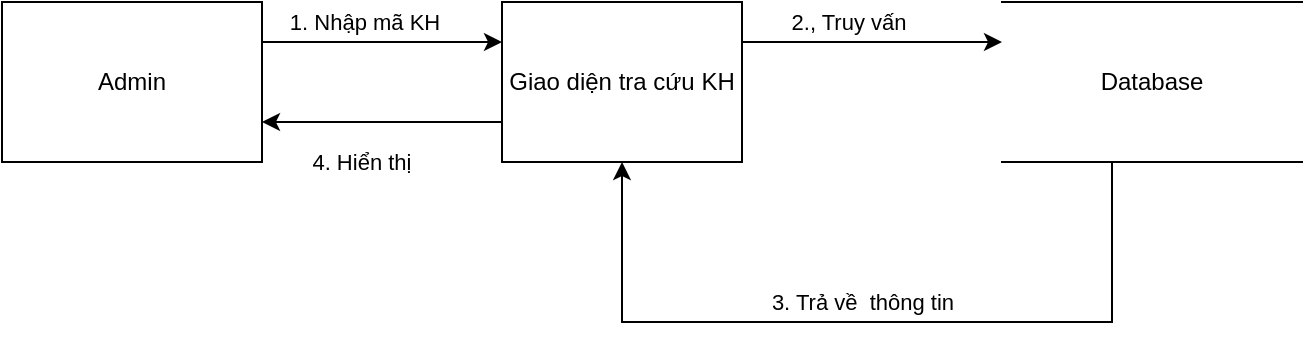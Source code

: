 <mxfile version="26.2.14">
  <diagram name="Trang-1" id="MLgRRhb_EF8QpCts7SG4">
    <mxGraphModel dx="731" dy="801" grid="1" gridSize="10" guides="1" tooltips="1" connect="1" arrows="1" fold="1" page="1" pageScale="1" pageWidth="827" pageHeight="1169" math="0" shadow="0">
      <root>
        <mxCell id="0" />
        <mxCell id="1" parent="0" />
        <mxCell id="kLB1T0ONuCgOTeSux00g-6" style="edgeStyle=orthogonalEdgeStyle;rounded=0;orthogonalLoop=1;jettySize=auto;html=1;exitX=1;exitY=0.25;exitDx=0;exitDy=0;entryX=0;entryY=0.25;entryDx=0;entryDy=0;" edge="1" parent="1" source="kLB1T0ONuCgOTeSux00g-1" target="kLB1T0ONuCgOTeSux00g-3">
          <mxGeometry relative="1" as="geometry" />
        </mxCell>
        <mxCell id="kLB1T0ONuCgOTeSux00g-7" value="2., Truy vấn" style="edgeLabel;html=1;align=center;verticalAlign=middle;resizable=0;points=[];" vertex="1" connectable="0" parent="kLB1T0ONuCgOTeSux00g-6">
          <mxGeometry x="-0.436" y="-3" relative="1" as="geometry">
            <mxPoint x="16" y="-13" as="offset" />
          </mxGeometry>
        </mxCell>
        <mxCell id="kLB1T0ONuCgOTeSux00g-10" style="edgeStyle=orthogonalEdgeStyle;rounded=0;orthogonalLoop=1;jettySize=auto;html=1;entryX=1;entryY=0.75;entryDx=0;entryDy=0;exitX=0;exitY=0.75;exitDx=0;exitDy=0;" edge="1" parent="1" source="kLB1T0ONuCgOTeSux00g-1" target="kLB1T0ONuCgOTeSux00g-2">
          <mxGeometry relative="1" as="geometry" />
        </mxCell>
        <mxCell id="kLB1T0ONuCgOTeSux00g-11" value="4. Hiển thị&amp;nbsp;" style="edgeLabel;html=1;align=center;verticalAlign=middle;resizable=0;points=[];" vertex="1" connectable="0" parent="kLB1T0ONuCgOTeSux00g-10">
          <mxGeometry x="0.26" y="-3" relative="1" as="geometry">
            <mxPoint x="6" y="23" as="offset" />
          </mxGeometry>
        </mxCell>
        <mxCell id="kLB1T0ONuCgOTeSux00g-1" value="Giao diện tra cứu KH" style="rounded=0;whiteSpace=wrap;html=1;" vertex="1" parent="1">
          <mxGeometry x="280" y="360" width="120" height="80" as="geometry" />
        </mxCell>
        <mxCell id="kLB1T0ONuCgOTeSux00g-4" value="" style="edgeStyle=orthogonalEdgeStyle;rounded=0;orthogonalLoop=1;jettySize=auto;html=1;exitX=1;exitY=0.25;exitDx=0;exitDy=0;entryX=0;entryY=0.25;entryDx=0;entryDy=0;" edge="1" parent="1" source="kLB1T0ONuCgOTeSux00g-2" target="kLB1T0ONuCgOTeSux00g-1">
          <mxGeometry relative="1" as="geometry" />
        </mxCell>
        <mxCell id="kLB1T0ONuCgOTeSux00g-5" value="1. Nhập mã KH" style="edgeLabel;html=1;align=center;verticalAlign=middle;resizable=0;points=[];" vertex="1" connectable="0" parent="kLB1T0ONuCgOTeSux00g-4">
          <mxGeometry x="-0.15" y="-2" relative="1" as="geometry">
            <mxPoint y="-12" as="offset" />
          </mxGeometry>
        </mxCell>
        <mxCell id="kLB1T0ONuCgOTeSux00g-2" value="Admin" style="rounded=0;whiteSpace=wrap;html=1;" vertex="1" parent="1">
          <mxGeometry x="30" y="360" width="130" height="80" as="geometry" />
        </mxCell>
        <mxCell id="kLB1T0ONuCgOTeSux00g-8" style="edgeStyle=orthogonalEdgeStyle;rounded=0;orthogonalLoop=1;jettySize=auto;html=1;entryX=0.5;entryY=1;entryDx=0;entryDy=0;exitX=0.5;exitY=1;exitDx=0;exitDy=0;" edge="1" parent="1" source="kLB1T0ONuCgOTeSux00g-3" target="kLB1T0ONuCgOTeSux00g-1">
          <mxGeometry relative="1" as="geometry">
            <mxPoint x="410" y="400" as="targetPoint" />
            <Array as="points">
              <mxPoint x="585" y="520" />
              <mxPoint x="340" y="520" />
            </Array>
          </mxGeometry>
        </mxCell>
        <mxCell id="kLB1T0ONuCgOTeSux00g-9" value="3. Trả về&amp;nbsp; thông tin" style="edgeLabel;html=1;align=center;verticalAlign=middle;resizable=0;points=[];" vertex="1" connectable="0" parent="kLB1T0ONuCgOTeSux00g-8">
          <mxGeometry x="0.018" y="-3" relative="1" as="geometry">
            <mxPoint x="-9" y="-7" as="offset" />
          </mxGeometry>
        </mxCell>
        <mxCell id="kLB1T0ONuCgOTeSux00g-3" value="Database" style="shape=partialRectangle;whiteSpace=wrap;html=1;left=0;right=0;fillColor=none;" vertex="1" parent="1">
          <mxGeometry x="530" y="360" width="150" height="80" as="geometry" />
        </mxCell>
      </root>
    </mxGraphModel>
  </diagram>
</mxfile>

